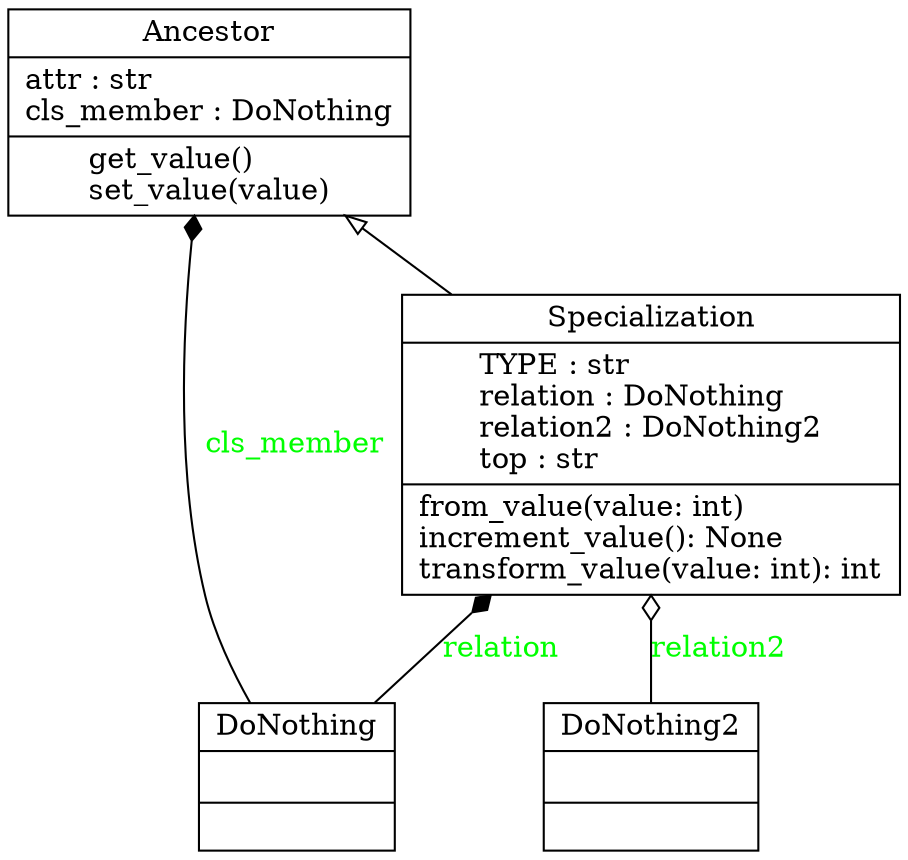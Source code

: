 digraph "classes_no_standalone" {
rankdir=BT
charset="utf-8"
"data.clientmodule_test.Ancestor" [color="black", fontcolor="black", label=<{Ancestor|attr : str<br ALIGN="LEFT"/>cls_member : DoNothing<br ALIGN="LEFT"/>|get_value()<br ALIGN="LEFT"/>set_value(value)<br ALIGN="LEFT"/>}>, shape="record", style="solid"];
"data.suppliermodule_test.DoNothing" [color="black", fontcolor="black", label=<{DoNothing|<br ALIGN="LEFT"/>|}>, shape="record", style="solid"];
"data.suppliermodule_test.DoNothing2" [color="black", fontcolor="black", label=<{DoNothing2|<br ALIGN="LEFT"/>|}>, shape="record", style="solid"];
"data.clientmodule_test.Specialization" [color="black", fontcolor="black", label=<{Specialization|TYPE : str<br ALIGN="LEFT"/>relation : DoNothing<br ALIGN="LEFT"/>relation2 : DoNothing2<br ALIGN="LEFT"/>top : str<br ALIGN="LEFT"/>|from_value(value: int)<br ALIGN="LEFT"/>increment_value(): None<br ALIGN="LEFT"/>transform_value(value: int): int<br ALIGN="LEFT"/>}>, shape="record", style="solid"];
"data.clientmodule_test.Specialization" -> "data.clientmodule_test.Ancestor" [arrowhead="empty", arrowtail="none"];
"data.suppliermodule_test.DoNothing" -> "data.clientmodule_test.Ancestor" [arrowhead="diamond", arrowtail="none", fontcolor="green", label="cls_member", style="solid"];
"data.suppliermodule_test.DoNothing" -> "data.clientmodule_test.Specialization" [arrowhead="diamond", arrowtail="none", fontcolor="green", label="relation", style="solid"];
"data.suppliermodule_test.DoNothing2" -> "data.clientmodule_test.Specialization" [arrowhead="odiamond", arrowtail="none", fontcolor="green", label="relation2", style="solid"];
}
